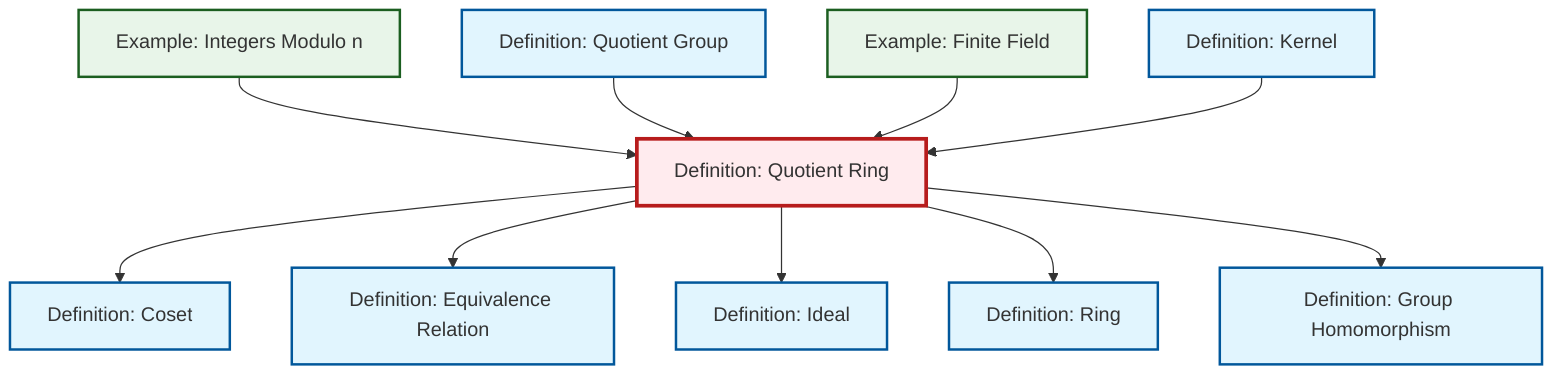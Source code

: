 graph TD
    classDef definition fill:#e1f5fe,stroke:#01579b,stroke-width:2px
    classDef theorem fill:#f3e5f5,stroke:#4a148c,stroke-width:2px
    classDef axiom fill:#fff3e0,stroke:#e65100,stroke-width:2px
    classDef example fill:#e8f5e9,stroke:#1b5e20,stroke-width:2px
    classDef current fill:#ffebee,stroke:#b71c1c,stroke-width:3px
    ex-finite-field["Example: Finite Field"]:::example
    ex-quotient-integers-mod-n["Example: Integers Modulo n"]:::example
    def-ideal["Definition: Ideal"]:::definition
    def-homomorphism["Definition: Group Homomorphism"]:::definition
    def-equivalence-relation["Definition: Equivalence Relation"]:::definition
    def-quotient-ring["Definition: Quotient Ring"]:::definition
    def-coset["Definition: Coset"]:::definition
    def-ring["Definition: Ring"]:::definition
    def-kernel["Definition: Kernel"]:::definition
    def-quotient-group["Definition: Quotient Group"]:::definition
    ex-quotient-integers-mod-n --> def-quotient-ring
    def-quotient-ring --> def-coset
    def-quotient-group --> def-quotient-ring
    def-quotient-ring --> def-equivalence-relation
    def-quotient-ring --> def-ideal
    ex-finite-field --> def-quotient-ring
    def-kernel --> def-quotient-ring
    def-quotient-ring --> def-ring
    def-quotient-ring --> def-homomorphism
    class def-quotient-ring current